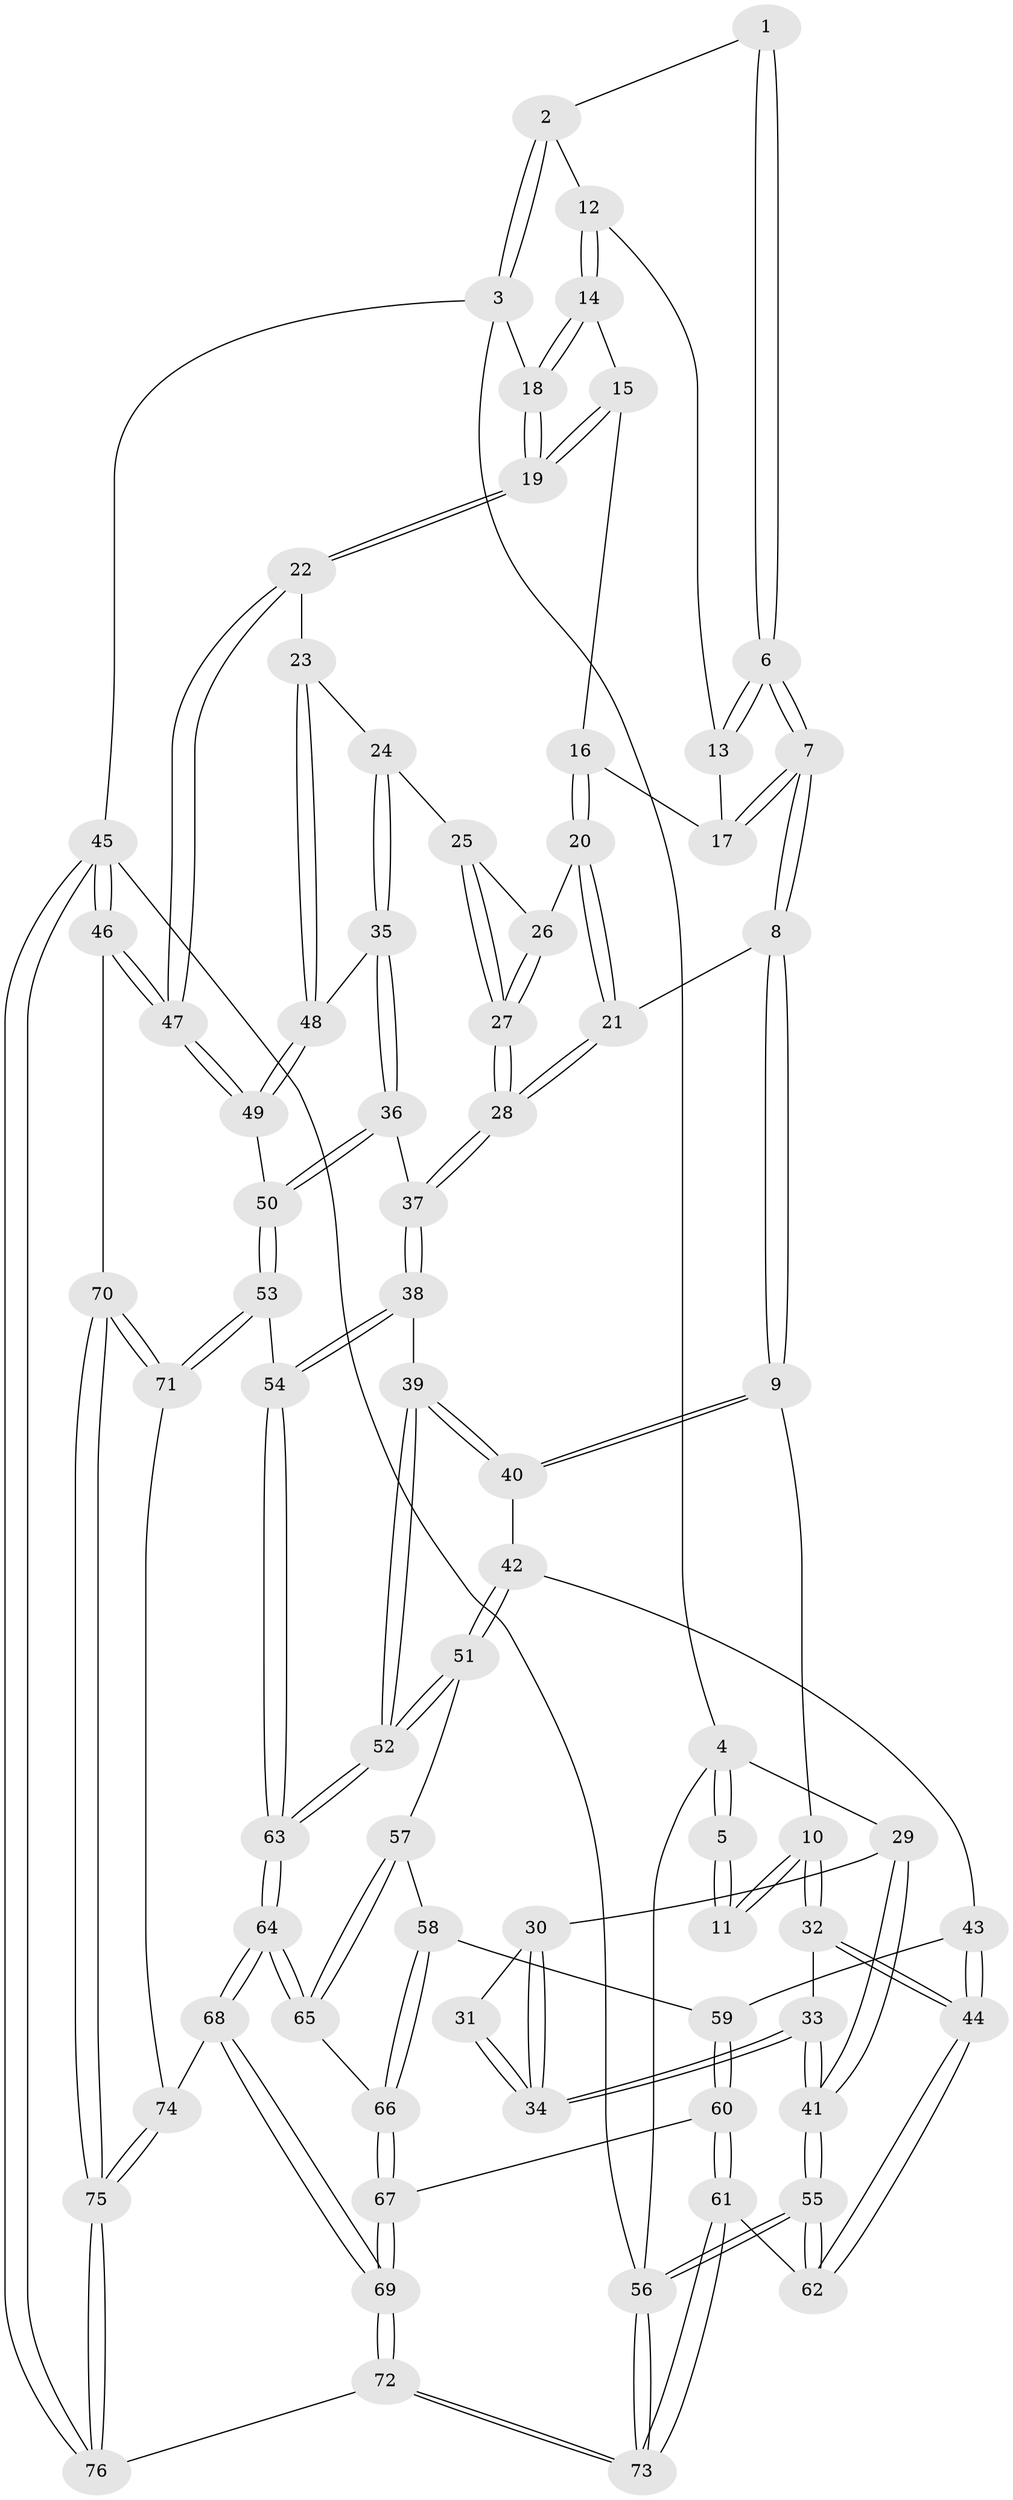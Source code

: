 // coarse degree distribution, {4: 0.36363636363636365, 10: 0.045454545454545456, 5: 0.22727272727272727, 6: 0.09090909090909091, 2: 0.13636363636363635, 3: 0.13636363636363635}
// Generated by graph-tools (version 1.1) at 2025/21/03/04/25 18:21:18]
// undirected, 76 vertices, 187 edges
graph export_dot {
graph [start="1"]
  node [color=gray90,style=filled];
  1 [pos="+0.41698737704502403+0"];
  2 [pos="+0.7493989479344211+0"];
  3 [pos="+1+0"];
  4 [pos="+0+0"];
  5 [pos="+0.20735194233102403+0"];
  6 [pos="+0.4519817344426369+0"];
  7 [pos="+0.48106424882470045+0.24728789383826702"];
  8 [pos="+0.4687817369278047+0.35323412370197466"];
  9 [pos="+0.39516387383357093+0.40810816873406913"];
  10 [pos="+0.3843034212786463+0.4091106796057549"];
  11 [pos="+0.24322855799620813+0.32685692537944405"];
  12 [pos="+0.7508197932033543+0.13590275140200575"];
  13 [pos="+0.6588151673912424+0.10362856623705624"];
  14 [pos="+0.766106328327169+0.15273655068361025"];
  15 [pos="+0.7621734057215358+0.21257804645879197"];
  16 [pos="+0.759658171534224+0.2179613865514097"];
  17 [pos="+0.645959620589599+0.20847705053249596"];
  18 [pos="+1+0"];
  19 [pos="+1+0.27072375047492575"];
  20 [pos="+0.7569699520569295+0.24981855678269765"];
  21 [pos="+0.6390278331963225+0.40546993575729956"];
  22 [pos="+1+0.3210887846320355"];
  23 [pos="+1+0.33578282403852067"];
  24 [pos="+0.9769988109601377+0.3672647952144144"];
  25 [pos="+0.9084005701086619+0.360962236240574"];
  26 [pos="+0.8299359635769631+0.3112058901595774"];
  27 [pos="+0.689213990297698+0.4604512121666328"];
  28 [pos="+0.688811690453417+0.46065793303503694"];
  29 [pos="+0+0.2435344243369401"];
  30 [pos="+0+0.26397697949546506"];
  31 [pos="+0.15729879505932287+0.33113436822259057"];
  32 [pos="+0.18819594214893268+0.6053825097893478"];
  33 [pos="+0.1603182854146907+0.5881436260838453"];
  34 [pos="+0.12864513685199325+0.5183337162196376"];
  35 [pos="+0.7820586949921554+0.565654974266371"];
  36 [pos="+0.7520009662420865+0.5656196767755528"];
  37 [pos="+0.7236892891066818+0.5572831894645731"];
  38 [pos="+0.7094415647384171+0.574270332306284"];
  39 [pos="+0.6059203236884555+0.6355418635283776"];
  40 [pos="+0.40433917343928694+0.43444802207328626"];
  41 [pos="+0+0.5731678564764074"];
  42 [pos="+0.4363675933631482+0.6283943608717336"];
  43 [pos="+0.36270282319691804+0.6729172571189184"];
  44 [pos="+0.19382674627870072+0.6489666141589457"];
  45 [pos="+1+1"];
  46 [pos="+1+0.7635792338835227"];
  47 [pos="+1+0.7519252181669858"];
  48 [pos="+0.8385153101279779+0.584619588789187"];
  49 [pos="+1+0.694086107011911"];
  50 [pos="+0.8153848116417813+0.7387334059028565"];
  51 [pos="+0.4869531203143411+0.6794294677642058"];
  52 [pos="+0.5697786935970836+0.6794543011305769"];
  53 [pos="+0.7575449628470192+0.8272633011860359"];
  54 [pos="+0.7153144867292035+0.8295042412739724"];
  55 [pos="+0+0.8399057943716409"];
  56 [pos="+0+1"];
  57 [pos="+0.48444268153041037+0.684630243782099"];
  58 [pos="+0.42481990849755247+0.7609931219758942"];
  59 [pos="+0.36502760068402945+0.6897244742785151"];
  60 [pos="+0.3376467781498571+0.7967303763672655"];
  61 [pos="+0.24657966113602933+0.8431785353691441"];
  62 [pos="+0.18120330367659307+0.716409299366764"];
  63 [pos="+0.6344875529417602+0.8688518279121298"];
  64 [pos="+0.6148422224452432+0.8974580968037774"];
  65 [pos="+0.504493045746123+0.7986806528733462"];
  66 [pos="+0.41671460995474796+0.780868062977949"];
  67 [pos="+0.41601983853391306+0.7816312888094522"];
  68 [pos="+0.5566856741320639+1"];
  69 [pos="+0.5377414991840855+1"];
  70 [pos="+1+0.8380735112925531"];
  71 [pos="+0.8657400698754645+0.8849406537222766"];
  72 [pos="+0.5088173415101851+1"];
  73 [pos="+0.24393008119331236+1"];
  74 [pos="+0.8555383107182333+0.9256558981666326"];
  75 [pos="+0.8389356244878317+1"];
  76 [pos="+0.8154412533445567+1"];
  1 -- 2;
  1 -- 6;
  1 -- 6;
  2 -- 3;
  2 -- 3;
  2 -- 12;
  3 -- 4;
  3 -- 18;
  3 -- 45;
  4 -- 5;
  4 -- 5;
  4 -- 29;
  4 -- 56;
  5 -- 11;
  5 -- 11;
  6 -- 7;
  6 -- 7;
  6 -- 13;
  6 -- 13;
  7 -- 8;
  7 -- 8;
  7 -- 17;
  7 -- 17;
  8 -- 9;
  8 -- 9;
  8 -- 21;
  9 -- 10;
  9 -- 40;
  9 -- 40;
  10 -- 11;
  10 -- 11;
  10 -- 32;
  10 -- 32;
  12 -- 13;
  12 -- 14;
  12 -- 14;
  13 -- 17;
  14 -- 15;
  14 -- 18;
  14 -- 18;
  15 -- 16;
  15 -- 19;
  15 -- 19;
  16 -- 17;
  16 -- 20;
  16 -- 20;
  18 -- 19;
  18 -- 19;
  19 -- 22;
  19 -- 22;
  20 -- 21;
  20 -- 21;
  20 -- 26;
  21 -- 28;
  21 -- 28;
  22 -- 23;
  22 -- 47;
  22 -- 47;
  23 -- 24;
  23 -- 48;
  23 -- 48;
  24 -- 25;
  24 -- 35;
  24 -- 35;
  25 -- 26;
  25 -- 27;
  25 -- 27;
  26 -- 27;
  26 -- 27;
  27 -- 28;
  27 -- 28;
  28 -- 37;
  28 -- 37;
  29 -- 30;
  29 -- 41;
  29 -- 41;
  30 -- 31;
  30 -- 34;
  30 -- 34;
  31 -- 34;
  31 -- 34;
  32 -- 33;
  32 -- 44;
  32 -- 44;
  33 -- 34;
  33 -- 34;
  33 -- 41;
  33 -- 41;
  35 -- 36;
  35 -- 36;
  35 -- 48;
  36 -- 37;
  36 -- 50;
  36 -- 50;
  37 -- 38;
  37 -- 38;
  38 -- 39;
  38 -- 54;
  38 -- 54;
  39 -- 40;
  39 -- 40;
  39 -- 52;
  39 -- 52;
  40 -- 42;
  41 -- 55;
  41 -- 55;
  42 -- 43;
  42 -- 51;
  42 -- 51;
  43 -- 44;
  43 -- 44;
  43 -- 59;
  44 -- 62;
  44 -- 62;
  45 -- 46;
  45 -- 46;
  45 -- 76;
  45 -- 76;
  45 -- 56;
  46 -- 47;
  46 -- 47;
  46 -- 70;
  47 -- 49;
  47 -- 49;
  48 -- 49;
  48 -- 49;
  49 -- 50;
  50 -- 53;
  50 -- 53;
  51 -- 52;
  51 -- 52;
  51 -- 57;
  52 -- 63;
  52 -- 63;
  53 -- 54;
  53 -- 71;
  53 -- 71;
  54 -- 63;
  54 -- 63;
  55 -- 56;
  55 -- 56;
  55 -- 62;
  55 -- 62;
  56 -- 73;
  56 -- 73;
  57 -- 58;
  57 -- 65;
  57 -- 65;
  58 -- 59;
  58 -- 66;
  58 -- 66;
  59 -- 60;
  59 -- 60;
  60 -- 61;
  60 -- 61;
  60 -- 67;
  61 -- 62;
  61 -- 73;
  61 -- 73;
  63 -- 64;
  63 -- 64;
  64 -- 65;
  64 -- 65;
  64 -- 68;
  64 -- 68;
  65 -- 66;
  66 -- 67;
  66 -- 67;
  67 -- 69;
  67 -- 69;
  68 -- 69;
  68 -- 69;
  68 -- 74;
  69 -- 72;
  69 -- 72;
  70 -- 71;
  70 -- 71;
  70 -- 75;
  70 -- 75;
  71 -- 74;
  72 -- 73;
  72 -- 73;
  72 -- 76;
  74 -- 75;
  74 -- 75;
  75 -- 76;
  75 -- 76;
}
